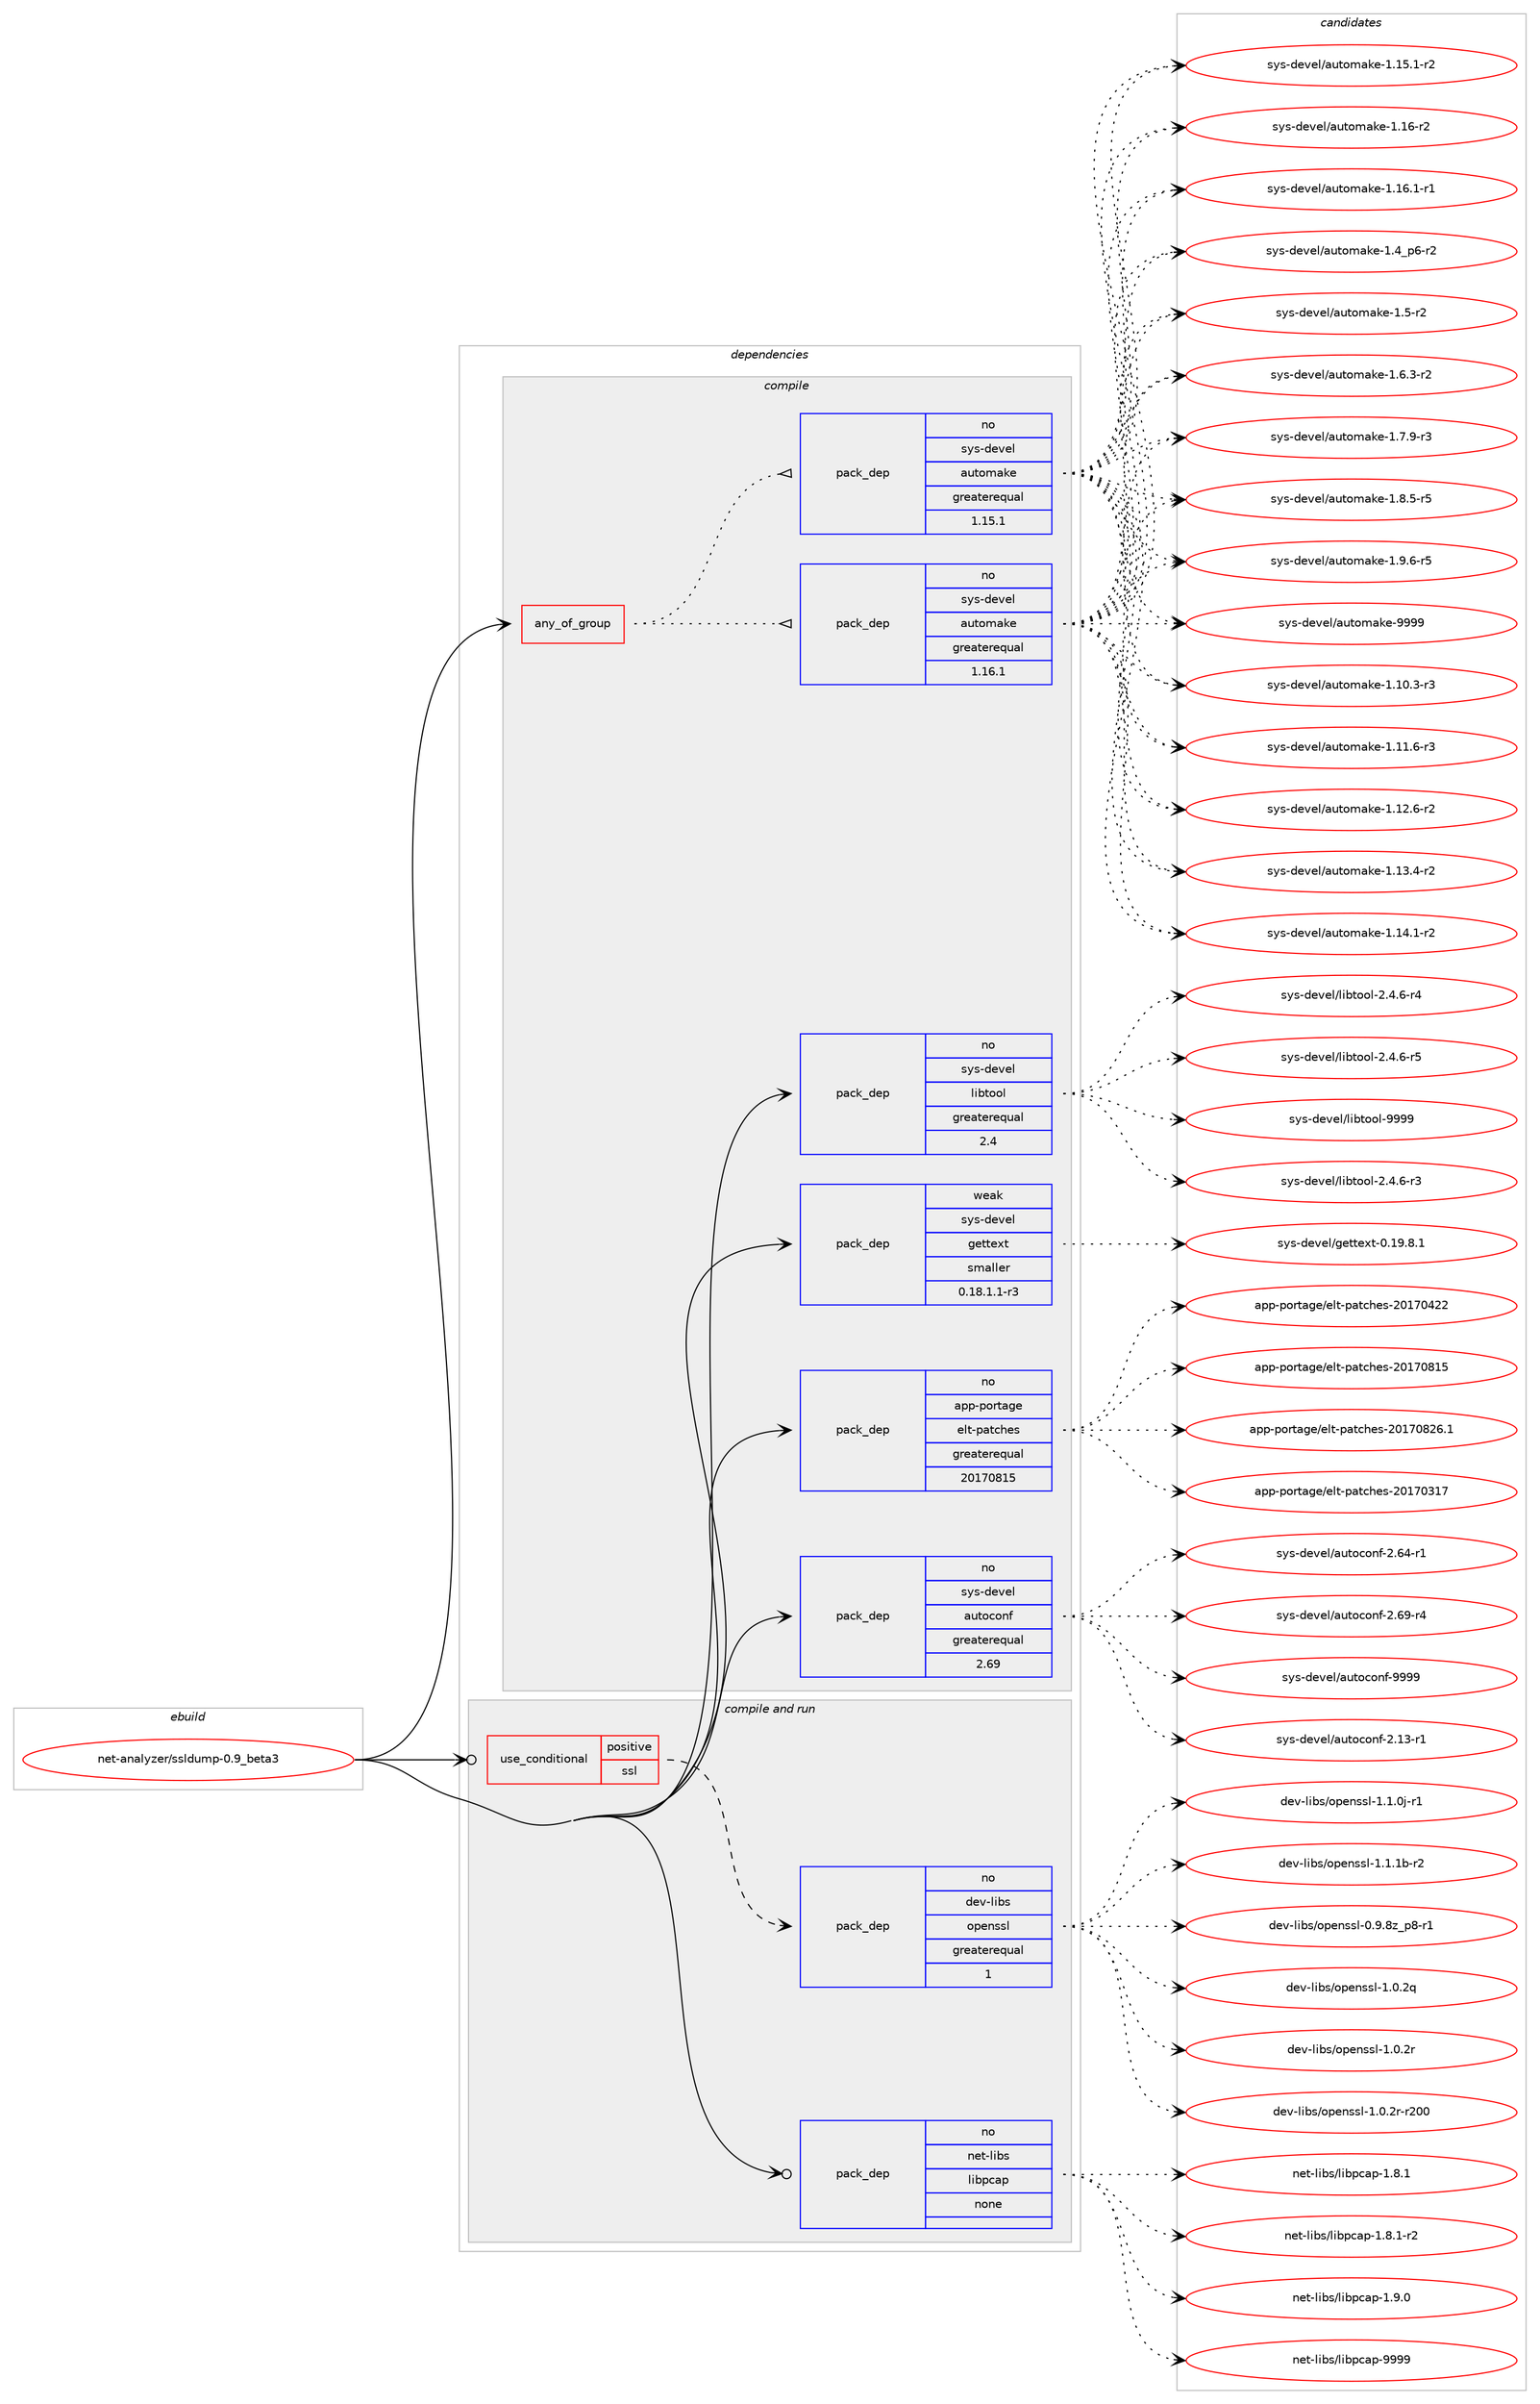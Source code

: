 digraph prolog {

# *************
# Graph options
# *************

newrank=true;
concentrate=true;
compound=true;
graph [rankdir=LR,fontname=Helvetica,fontsize=10,ranksep=1.5];#, ranksep=2.5, nodesep=0.2];
edge  [arrowhead=vee];
node  [fontname=Helvetica,fontsize=10];

# **********
# The ebuild
# **********

subgraph cluster_leftcol {
color=gray;
rank=same;
label=<<i>ebuild</i>>;
id [label="net-analyzer/ssldump-0.9_beta3", color=red, width=4, href="../net-analyzer/ssldump-0.9_beta3.svg"];
}

# ****************
# The dependencies
# ****************

subgraph cluster_midcol {
color=gray;
label=<<i>dependencies</i>>;
subgraph cluster_compile {
fillcolor="#eeeeee";
style=filled;
label=<<i>compile</i>>;
subgraph any25880 {
dependency1647200 [label=<<TABLE BORDER="0" CELLBORDER="1" CELLSPACING="0" CELLPADDING="4"><TR><TD CELLPADDING="10">any_of_group</TD></TR></TABLE>>, shape=none, color=red];subgraph pack1177851 {
dependency1647201 [label=<<TABLE BORDER="0" CELLBORDER="1" CELLSPACING="0" CELLPADDING="4" WIDTH="220"><TR><TD ROWSPAN="6" CELLPADDING="30">pack_dep</TD></TR><TR><TD WIDTH="110">no</TD></TR><TR><TD>sys-devel</TD></TR><TR><TD>automake</TD></TR><TR><TD>greaterequal</TD></TR><TR><TD>1.16.1</TD></TR></TABLE>>, shape=none, color=blue];
}
dependency1647200:e -> dependency1647201:w [weight=20,style="dotted",arrowhead="oinv"];
subgraph pack1177852 {
dependency1647202 [label=<<TABLE BORDER="0" CELLBORDER="1" CELLSPACING="0" CELLPADDING="4" WIDTH="220"><TR><TD ROWSPAN="6" CELLPADDING="30">pack_dep</TD></TR><TR><TD WIDTH="110">no</TD></TR><TR><TD>sys-devel</TD></TR><TR><TD>automake</TD></TR><TR><TD>greaterequal</TD></TR><TR><TD>1.15.1</TD></TR></TABLE>>, shape=none, color=blue];
}
dependency1647200:e -> dependency1647202:w [weight=20,style="dotted",arrowhead="oinv"];
}
id:e -> dependency1647200:w [weight=20,style="solid",arrowhead="vee"];
subgraph pack1177853 {
dependency1647203 [label=<<TABLE BORDER="0" CELLBORDER="1" CELLSPACING="0" CELLPADDING="4" WIDTH="220"><TR><TD ROWSPAN="6" CELLPADDING="30">pack_dep</TD></TR><TR><TD WIDTH="110">no</TD></TR><TR><TD>app-portage</TD></TR><TR><TD>elt-patches</TD></TR><TR><TD>greaterequal</TD></TR><TR><TD>20170815</TD></TR></TABLE>>, shape=none, color=blue];
}
id:e -> dependency1647203:w [weight=20,style="solid",arrowhead="vee"];
subgraph pack1177854 {
dependency1647204 [label=<<TABLE BORDER="0" CELLBORDER="1" CELLSPACING="0" CELLPADDING="4" WIDTH="220"><TR><TD ROWSPAN="6" CELLPADDING="30">pack_dep</TD></TR><TR><TD WIDTH="110">no</TD></TR><TR><TD>sys-devel</TD></TR><TR><TD>autoconf</TD></TR><TR><TD>greaterequal</TD></TR><TR><TD>2.69</TD></TR></TABLE>>, shape=none, color=blue];
}
id:e -> dependency1647204:w [weight=20,style="solid",arrowhead="vee"];
subgraph pack1177855 {
dependency1647205 [label=<<TABLE BORDER="0" CELLBORDER="1" CELLSPACING="0" CELLPADDING="4" WIDTH="220"><TR><TD ROWSPAN="6" CELLPADDING="30">pack_dep</TD></TR><TR><TD WIDTH="110">no</TD></TR><TR><TD>sys-devel</TD></TR><TR><TD>libtool</TD></TR><TR><TD>greaterequal</TD></TR><TR><TD>2.4</TD></TR></TABLE>>, shape=none, color=blue];
}
id:e -> dependency1647205:w [weight=20,style="solid",arrowhead="vee"];
subgraph pack1177856 {
dependency1647206 [label=<<TABLE BORDER="0" CELLBORDER="1" CELLSPACING="0" CELLPADDING="4" WIDTH="220"><TR><TD ROWSPAN="6" CELLPADDING="30">pack_dep</TD></TR><TR><TD WIDTH="110">weak</TD></TR><TR><TD>sys-devel</TD></TR><TR><TD>gettext</TD></TR><TR><TD>smaller</TD></TR><TR><TD>0.18.1.1-r3</TD></TR></TABLE>>, shape=none, color=blue];
}
id:e -> dependency1647206:w [weight=20,style="solid",arrowhead="vee"];
}
subgraph cluster_compileandrun {
fillcolor="#eeeeee";
style=filled;
label=<<i>compile and run</i>>;
subgraph cond442694 {
dependency1647207 [label=<<TABLE BORDER="0" CELLBORDER="1" CELLSPACING="0" CELLPADDING="4"><TR><TD ROWSPAN="3" CELLPADDING="10">use_conditional</TD></TR><TR><TD>positive</TD></TR><TR><TD>ssl</TD></TR></TABLE>>, shape=none, color=red];
subgraph pack1177857 {
dependency1647208 [label=<<TABLE BORDER="0" CELLBORDER="1" CELLSPACING="0" CELLPADDING="4" WIDTH="220"><TR><TD ROWSPAN="6" CELLPADDING="30">pack_dep</TD></TR><TR><TD WIDTH="110">no</TD></TR><TR><TD>dev-libs</TD></TR><TR><TD>openssl</TD></TR><TR><TD>greaterequal</TD></TR><TR><TD>1</TD></TR></TABLE>>, shape=none, color=blue];
}
dependency1647207:e -> dependency1647208:w [weight=20,style="dashed",arrowhead="vee"];
}
id:e -> dependency1647207:w [weight=20,style="solid",arrowhead="odotvee"];
subgraph pack1177858 {
dependency1647209 [label=<<TABLE BORDER="0" CELLBORDER="1" CELLSPACING="0" CELLPADDING="4" WIDTH="220"><TR><TD ROWSPAN="6" CELLPADDING="30">pack_dep</TD></TR><TR><TD WIDTH="110">no</TD></TR><TR><TD>net-libs</TD></TR><TR><TD>libpcap</TD></TR><TR><TD>none</TD></TR><TR><TD></TD></TR></TABLE>>, shape=none, color=blue];
}
id:e -> dependency1647209:w [weight=20,style="solid",arrowhead="odotvee"];
}
subgraph cluster_run {
fillcolor="#eeeeee";
style=filled;
label=<<i>run</i>>;
}
}

# **************
# The candidates
# **************

subgraph cluster_choices {
rank=same;
color=gray;
label=<<i>candidates</i>>;

subgraph choice1177851 {
color=black;
nodesep=1;
choice11512111545100101118101108479711711611110997107101454946494846514511451 [label="sys-devel/automake-1.10.3-r3", color=red, width=4,href="../sys-devel/automake-1.10.3-r3.svg"];
choice11512111545100101118101108479711711611110997107101454946494946544511451 [label="sys-devel/automake-1.11.6-r3", color=red, width=4,href="../sys-devel/automake-1.11.6-r3.svg"];
choice11512111545100101118101108479711711611110997107101454946495046544511450 [label="sys-devel/automake-1.12.6-r2", color=red, width=4,href="../sys-devel/automake-1.12.6-r2.svg"];
choice11512111545100101118101108479711711611110997107101454946495146524511450 [label="sys-devel/automake-1.13.4-r2", color=red, width=4,href="../sys-devel/automake-1.13.4-r2.svg"];
choice11512111545100101118101108479711711611110997107101454946495246494511450 [label="sys-devel/automake-1.14.1-r2", color=red, width=4,href="../sys-devel/automake-1.14.1-r2.svg"];
choice11512111545100101118101108479711711611110997107101454946495346494511450 [label="sys-devel/automake-1.15.1-r2", color=red, width=4,href="../sys-devel/automake-1.15.1-r2.svg"];
choice1151211154510010111810110847971171161111099710710145494649544511450 [label="sys-devel/automake-1.16-r2", color=red, width=4,href="../sys-devel/automake-1.16-r2.svg"];
choice11512111545100101118101108479711711611110997107101454946495446494511449 [label="sys-devel/automake-1.16.1-r1", color=red, width=4,href="../sys-devel/automake-1.16.1-r1.svg"];
choice115121115451001011181011084797117116111109971071014549465295112544511450 [label="sys-devel/automake-1.4_p6-r2", color=red, width=4,href="../sys-devel/automake-1.4_p6-r2.svg"];
choice11512111545100101118101108479711711611110997107101454946534511450 [label="sys-devel/automake-1.5-r2", color=red, width=4,href="../sys-devel/automake-1.5-r2.svg"];
choice115121115451001011181011084797117116111109971071014549465446514511450 [label="sys-devel/automake-1.6.3-r2", color=red, width=4,href="../sys-devel/automake-1.6.3-r2.svg"];
choice115121115451001011181011084797117116111109971071014549465546574511451 [label="sys-devel/automake-1.7.9-r3", color=red, width=4,href="../sys-devel/automake-1.7.9-r3.svg"];
choice115121115451001011181011084797117116111109971071014549465646534511453 [label="sys-devel/automake-1.8.5-r5", color=red, width=4,href="../sys-devel/automake-1.8.5-r5.svg"];
choice115121115451001011181011084797117116111109971071014549465746544511453 [label="sys-devel/automake-1.9.6-r5", color=red, width=4,href="../sys-devel/automake-1.9.6-r5.svg"];
choice115121115451001011181011084797117116111109971071014557575757 [label="sys-devel/automake-9999", color=red, width=4,href="../sys-devel/automake-9999.svg"];
dependency1647201:e -> choice11512111545100101118101108479711711611110997107101454946494846514511451:w [style=dotted,weight="100"];
dependency1647201:e -> choice11512111545100101118101108479711711611110997107101454946494946544511451:w [style=dotted,weight="100"];
dependency1647201:e -> choice11512111545100101118101108479711711611110997107101454946495046544511450:w [style=dotted,weight="100"];
dependency1647201:e -> choice11512111545100101118101108479711711611110997107101454946495146524511450:w [style=dotted,weight="100"];
dependency1647201:e -> choice11512111545100101118101108479711711611110997107101454946495246494511450:w [style=dotted,weight="100"];
dependency1647201:e -> choice11512111545100101118101108479711711611110997107101454946495346494511450:w [style=dotted,weight="100"];
dependency1647201:e -> choice1151211154510010111810110847971171161111099710710145494649544511450:w [style=dotted,weight="100"];
dependency1647201:e -> choice11512111545100101118101108479711711611110997107101454946495446494511449:w [style=dotted,weight="100"];
dependency1647201:e -> choice115121115451001011181011084797117116111109971071014549465295112544511450:w [style=dotted,weight="100"];
dependency1647201:e -> choice11512111545100101118101108479711711611110997107101454946534511450:w [style=dotted,weight="100"];
dependency1647201:e -> choice115121115451001011181011084797117116111109971071014549465446514511450:w [style=dotted,weight="100"];
dependency1647201:e -> choice115121115451001011181011084797117116111109971071014549465546574511451:w [style=dotted,weight="100"];
dependency1647201:e -> choice115121115451001011181011084797117116111109971071014549465646534511453:w [style=dotted,weight="100"];
dependency1647201:e -> choice115121115451001011181011084797117116111109971071014549465746544511453:w [style=dotted,weight="100"];
dependency1647201:e -> choice115121115451001011181011084797117116111109971071014557575757:w [style=dotted,weight="100"];
}
subgraph choice1177852 {
color=black;
nodesep=1;
choice11512111545100101118101108479711711611110997107101454946494846514511451 [label="sys-devel/automake-1.10.3-r3", color=red, width=4,href="../sys-devel/automake-1.10.3-r3.svg"];
choice11512111545100101118101108479711711611110997107101454946494946544511451 [label="sys-devel/automake-1.11.6-r3", color=red, width=4,href="../sys-devel/automake-1.11.6-r3.svg"];
choice11512111545100101118101108479711711611110997107101454946495046544511450 [label="sys-devel/automake-1.12.6-r2", color=red, width=4,href="../sys-devel/automake-1.12.6-r2.svg"];
choice11512111545100101118101108479711711611110997107101454946495146524511450 [label="sys-devel/automake-1.13.4-r2", color=red, width=4,href="../sys-devel/automake-1.13.4-r2.svg"];
choice11512111545100101118101108479711711611110997107101454946495246494511450 [label="sys-devel/automake-1.14.1-r2", color=red, width=4,href="../sys-devel/automake-1.14.1-r2.svg"];
choice11512111545100101118101108479711711611110997107101454946495346494511450 [label="sys-devel/automake-1.15.1-r2", color=red, width=4,href="../sys-devel/automake-1.15.1-r2.svg"];
choice1151211154510010111810110847971171161111099710710145494649544511450 [label="sys-devel/automake-1.16-r2", color=red, width=4,href="../sys-devel/automake-1.16-r2.svg"];
choice11512111545100101118101108479711711611110997107101454946495446494511449 [label="sys-devel/automake-1.16.1-r1", color=red, width=4,href="../sys-devel/automake-1.16.1-r1.svg"];
choice115121115451001011181011084797117116111109971071014549465295112544511450 [label="sys-devel/automake-1.4_p6-r2", color=red, width=4,href="../sys-devel/automake-1.4_p6-r2.svg"];
choice11512111545100101118101108479711711611110997107101454946534511450 [label="sys-devel/automake-1.5-r2", color=red, width=4,href="../sys-devel/automake-1.5-r2.svg"];
choice115121115451001011181011084797117116111109971071014549465446514511450 [label="sys-devel/automake-1.6.3-r2", color=red, width=4,href="../sys-devel/automake-1.6.3-r2.svg"];
choice115121115451001011181011084797117116111109971071014549465546574511451 [label="sys-devel/automake-1.7.9-r3", color=red, width=4,href="../sys-devel/automake-1.7.9-r3.svg"];
choice115121115451001011181011084797117116111109971071014549465646534511453 [label="sys-devel/automake-1.8.5-r5", color=red, width=4,href="../sys-devel/automake-1.8.5-r5.svg"];
choice115121115451001011181011084797117116111109971071014549465746544511453 [label="sys-devel/automake-1.9.6-r5", color=red, width=4,href="../sys-devel/automake-1.9.6-r5.svg"];
choice115121115451001011181011084797117116111109971071014557575757 [label="sys-devel/automake-9999", color=red, width=4,href="../sys-devel/automake-9999.svg"];
dependency1647202:e -> choice11512111545100101118101108479711711611110997107101454946494846514511451:w [style=dotted,weight="100"];
dependency1647202:e -> choice11512111545100101118101108479711711611110997107101454946494946544511451:w [style=dotted,weight="100"];
dependency1647202:e -> choice11512111545100101118101108479711711611110997107101454946495046544511450:w [style=dotted,weight="100"];
dependency1647202:e -> choice11512111545100101118101108479711711611110997107101454946495146524511450:w [style=dotted,weight="100"];
dependency1647202:e -> choice11512111545100101118101108479711711611110997107101454946495246494511450:w [style=dotted,weight="100"];
dependency1647202:e -> choice11512111545100101118101108479711711611110997107101454946495346494511450:w [style=dotted,weight="100"];
dependency1647202:e -> choice1151211154510010111810110847971171161111099710710145494649544511450:w [style=dotted,weight="100"];
dependency1647202:e -> choice11512111545100101118101108479711711611110997107101454946495446494511449:w [style=dotted,weight="100"];
dependency1647202:e -> choice115121115451001011181011084797117116111109971071014549465295112544511450:w [style=dotted,weight="100"];
dependency1647202:e -> choice11512111545100101118101108479711711611110997107101454946534511450:w [style=dotted,weight="100"];
dependency1647202:e -> choice115121115451001011181011084797117116111109971071014549465446514511450:w [style=dotted,weight="100"];
dependency1647202:e -> choice115121115451001011181011084797117116111109971071014549465546574511451:w [style=dotted,weight="100"];
dependency1647202:e -> choice115121115451001011181011084797117116111109971071014549465646534511453:w [style=dotted,weight="100"];
dependency1647202:e -> choice115121115451001011181011084797117116111109971071014549465746544511453:w [style=dotted,weight="100"];
dependency1647202:e -> choice115121115451001011181011084797117116111109971071014557575757:w [style=dotted,weight="100"];
}
subgraph choice1177853 {
color=black;
nodesep=1;
choice97112112451121111141169710310147101108116451129711699104101115455048495548514955 [label="app-portage/elt-patches-20170317", color=red, width=4,href="../app-portage/elt-patches-20170317.svg"];
choice97112112451121111141169710310147101108116451129711699104101115455048495548525050 [label="app-portage/elt-patches-20170422", color=red, width=4,href="../app-portage/elt-patches-20170422.svg"];
choice97112112451121111141169710310147101108116451129711699104101115455048495548564953 [label="app-portage/elt-patches-20170815", color=red, width=4,href="../app-portage/elt-patches-20170815.svg"];
choice971121124511211111411697103101471011081164511297116991041011154550484955485650544649 [label="app-portage/elt-patches-20170826.1", color=red, width=4,href="../app-portage/elt-patches-20170826.1.svg"];
dependency1647203:e -> choice97112112451121111141169710310147101108116451129711699104101115455048495548514955:w [style=dotted,weight="100"];
dependency1647203:e -> choice97112112451121111141169710310147101108116451129711699104101115455048495548525050:w [style=dotted,weight="100"];
dependency1647203:e -> choice97112112451121111141169710310147101108116451129711699104101115455048495548564953:w [style=dotted,weight="100"];
dependency1647203:e -> choice971121124511211111411697103101471011081164511297116991041011154550484955485650544649:w [style=dotted,weight="100"];
}
subgraph choice1177854 {
color=black;
nodesep=1;
choice1151211154510010111810110847971171161119911111010245504649514511449 [label="sys-devel/autoconf-2.13-r1", color=red, width=4,href="../sys-devel/autoconf-2.13-r1.svg"];
choice1151211154510010111810110847971171161119911111010245504654524511449 [label="sys-devel/autoconf-2.64-r1", color=red, width=4,href="../sys-devel/autoconf-2.64-r1.svg"];
choice1151211154510010111810110847971171161119911111010245504654574511452 [label="sys-devel/autoconf-2.69-r4", color=red, width=4,href="../sys-devel/autoconf-2.69-r4.svg"];
choice115121115451001011181011084797117116111991111101024557575757 [label="sys-devel/autoconf-9999", color=red, width=4,href="../sys-devel/autoconf-9999.svg"];
dependency1647204:e -> choice1151211154510010111810110847971171161119911111010245504649514511449:w [style=dotted,weight="100"];
dependency1647204:e -> choice1151211154510010111810110847971171161119911111010245504654524511449:w [style=dotted,weight="100"];
dependency1647204:e -> choice1151211154510010111810110847971171161119911111010245504654574511452:w [style=dotted,weight="100"];
dependency1647204:e -> choice115121115451001011181011084797117116111991111101024557575757:w [style=dotted,weight="100"];
}
subgraph choice1177855 {
color=black;
nodesep=1;
choice1151211154510010111810110847108105981161111111084550465246544511451 [label="sys-devel/libtool-2.4.6-r3", color=red, width=4,href="../sys-devel/libtool-2.4.6-r3.svg"];
choice1151211154510010111810110847108105981161111111084550465246544511452 [label="sys-devel/libtool-2.4.6-r4", color=red, width=4,href="../sys-devel/libtool-2.4.6-r4.svg"];
choice1151211154510010111810110847108105981161111111084550465246544511453 [label="sys-devel/libtool-2.4.6-r5", color=red, width=4,href="../sys-devel/libtool-2.4.6-r5.svg"];
choice1151211154510010111810110847108105981161111111084557575757 [label="sys-devel/libtool-9999", color=red, width=4,href="../sys-devel/libtool-9999.svg"];
dependency1647205:e -> choice1151211154510010111810110847108105981161111111084550465246544511451:w [style=dotted,weight="100"];
dependency1647205:e -> choice1151211154510010111810110847108105981161111111084550465246544511452:w [style=dotted,weight="100"];
dependency1647205:e -> choice1151211154510010111810110847108105981161111111084550465246544511453:w [style=dotted,weight="100"];
dependency1647205:e -> choice1151211154510010111810110847108105981161111111084557575757:w [style=dotted,weight="100"];
}
subgraph choice1177856 {
color=black;
nodesep=1;
choice1151211154510010111810110847103101116116101120116454846495746564649 [label="sys-devel/gettext-0.19.8.1", color=red, width=4,href="../sys-devel/gettext-0.19.8.1.svg"];
dependency1647206:e -> choice1151211154510010111810110847103101116116101120116454846495746564649:w [style=dotted,weight="100"];
}
subgraph choice1177857 {
color=black;
nodesep=1;
choice10010111845108105981154711111210111011511510845484657465612295112564511449 [label="dev-libs/openssl-0.9.8z_p8-r1", color=red, width=4,href="../dev-libs/openssl-0.9.8z_p8-r1.svg"];
choice100101118451081059811547111112101110115115108454946484650113 [label="dev-libs/openssl-1.0.2q", color=red, width=4,href="../dev-libs/openssl-1.0.2q.svg"];
choice100101118451081059811547111112101110115115108454946484650114 [label="dev-libs/openssl-1.0.2r", color=red, width=4,href="../dev-libs/openssl-1.0.2r.svg"];
choice10010111845108105981154711111210111011511510845494648465011445114504848 [label="dev-libs/openssl-1.0.2r-r200", color=red, width=4,href="../dev-libs/openssl-1.0.2r-r200.svg"];
choice1001011184510810598115471111121011101151151084549464946481064511449 [label="dev-libs/openssl-1.1.0j-r1", color=red, width=4,href="../dev-libs/openssl-1.1.0j-r1.svg"];
choice100101118451081059811547111112101110115115108454946494649984511450 [label="dev-libs/openssl-1.1.1b-r2", color=red, width=4,href="../dev-libs/openssl-1.1.1b-r2.svg"];
dependency1647208:e -> choice10010111845108105981154711111210111011511510845484657465612295112564511449:w [style=dotted,weight="100"];
dependency1647208:e -> choice100101118451081059811547111112101110115115108454946484650113:w [style=dotted,weight="100"];
dependency1647208:e -> choice100101118451081059811547111112101110115115108454946484650114:w [style=dotted,weight="100"];
dependency1647208:e -> choice10010111845108105981154711111210111011511510845494648465011445114504848:w [style=dotted,weight="100"];
dependency1647208:e -> choice1001011184510810598115471111121011101151151084549464946481064511449:w [style=dotted,weight="100"];
dependency1647208:e -> choice100101118451081059811547111112101110115115108454946494649984511450:w [style=dotted,weight="100"];
}
subgraph choice1177858 {
color=black;
nodesep=1;
choice110101116451081059811547108105981129997112454946564649 [label="net-libs/libpcap-1.8.1", color=red, width=4,href="../net-libs/libpcap-1.8.1.svg"];
choice1101011164510810598115471081059811299971124549465646494511450 [label="net-libs/libpcap-1.8.1-r2", color=red, width=4,href="../net-libs/libpcap-1.8.1-r2.svg"];
choice110101116451081059811547108105981129997112454946574648 [label="net-libs/libpcap-1.9.0", color=red, width=4,href="../net-libs/libpcap-1.9.0.svg"];
choice1101011164510810598115471081059811299971124557575757 [label="net-libs/libpcap-9999", color=red, width=4,href="../net-libs/libpcap-9999.svg"];
dependency1647209:e -> choice110101116451081059811547108105981129997112454946564649:w [style=dotted,weight="100"];
dependency1647209:e -> choice1101011164510810598115471081059811299971124549465646494511450:w [style=dotted,weight="100"];
dependency1647209:e -> choice110101116451081059811547108105981129997112454946574648:w [style=dotted,weight="100"];
dependency1647209:e -> choice1101011164510810598115471081059811299971124557575757:w [style=dotted,weight="100"];
}
}

}
